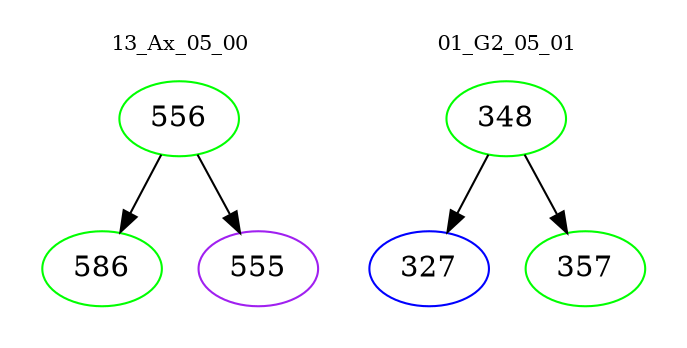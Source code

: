digraph{
subgraph cluster_0 {
color = white
label = "13_Ax_05_00";
fontsize=10;
T0_556 [label="556", color="green"]
T0_556 -> T0_586 [color="black"]
T0_586 [label="586", color="green"]
T0_556 -> T0_555 [color="black"]
T0_555 [label="555", color="purple"]
}
subgraph cluster_1 {
color = white
label = "01_G2_05_01";
fontsize=10;
T1_348 [label="348", color="green"]
T1_348 -> T1_327 [color="black"]
T1_327 [label="327", color="blue"]
T1_348 -> T1_357 [color="black"]
T1_357 [label="357", color="green"]
}
}
